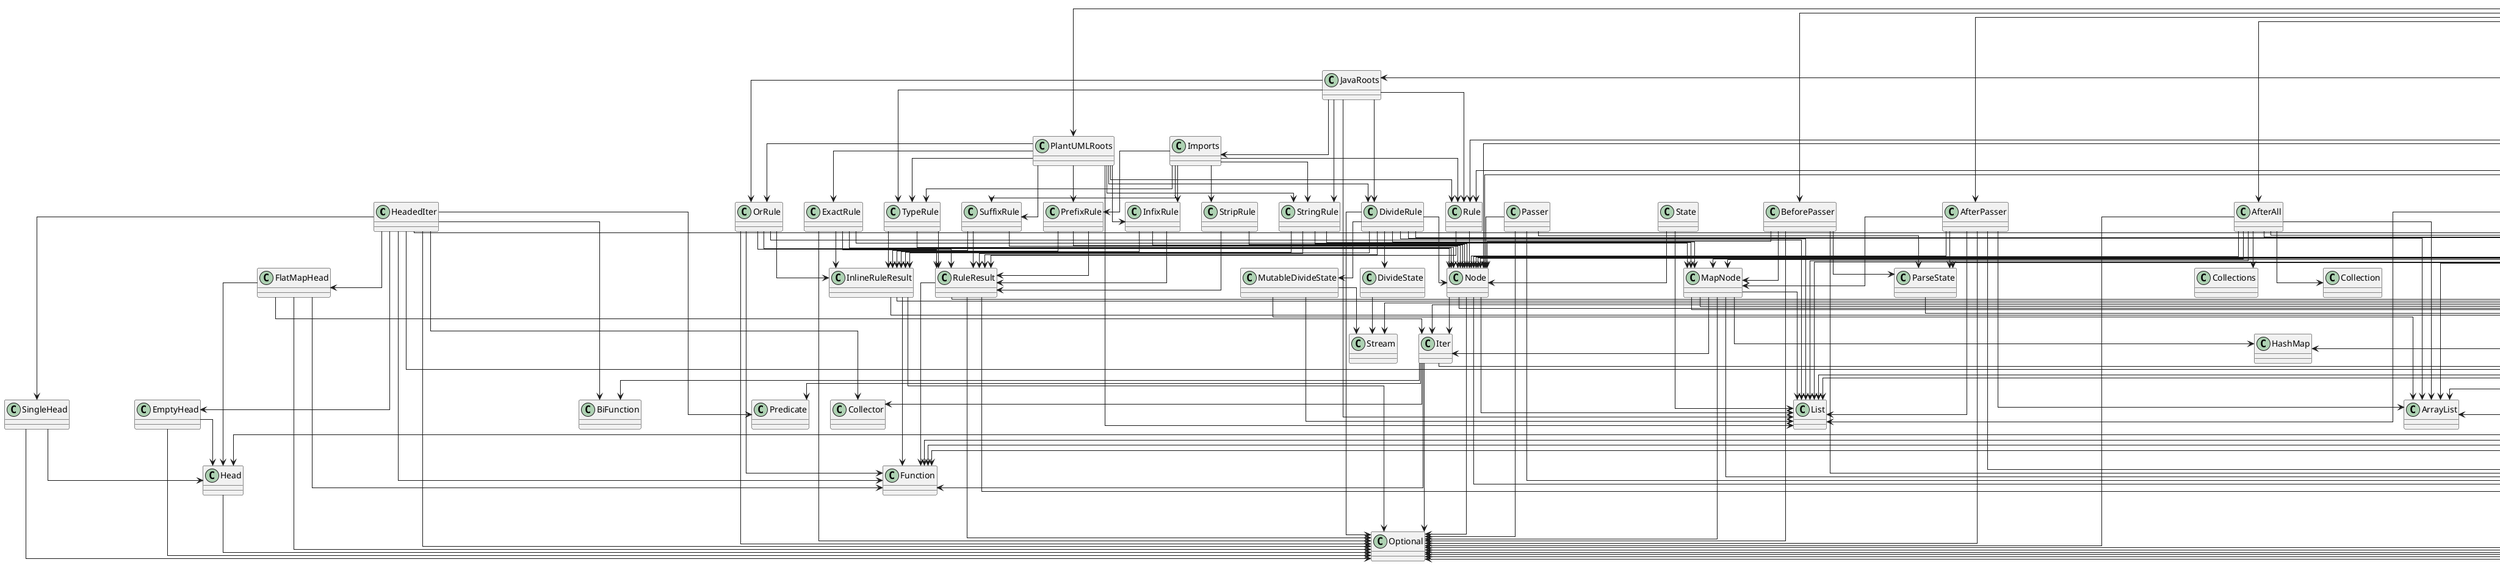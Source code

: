 @startuml
skinparam linetype ortho
class HeadedIter
HeadedIter --> Collector
HeadedIter --> EmptyHead
HeadedIter --> FlatMapHead
HeadedIter --> SingleHead
HeadedIter --> Ok
HeadedIter --> Result
HeadedIter --> Optional
HeadedIter --> BiFunction
HeadedIter --> Function
HeadedIter --> Predicate
class Roots
Roots --> Node
Roots --> Location
Roots --> Map
class All
All --> Node
All --> Location
All --> Map
class EmptyHead
EmptyHead --> Head
EmptyHead --> Optional
class JavaRoots
JavaRoots --> Imports
JavaRoots --> DivideRule
JavaRoots --> OrRule
JavaRoots --> Rule
JavaRoots --> StringRule
JavaRoots --> TypeRule
JavaRoots --> List
class RuleResult
RuleResult --> Tuple2
RuleResult --> Optional
RuleResult --> Function
RuleResult --> Supplier
class Sources
Sources --> Result
Sources --> IOException
Sources --> Map
class Iters
Iters --> Tuple2
Iters --> RangeHead
Iters --> ArrayList
Iters --> List
Iters --> Map
Iters --> Set
class PlantUMLRoots
PlantUMLRoots --> DivideRule
PlantUMLRoots --> ExactRule
PlantUMLRoots --> InfixRule
PlantUMLRoots --> OrRule
PlantUMLRoots --> PrefixRule
PlantUMLRoots --> Rule
PlantUMLRoots --> StringRule
PlantUMLRoots --> SuffixRule
PlantUMLRoots --> TypeRule
PlantUMLRoots --> List
class SafeFiles
SafeFiles --> Iter
SafeFiles --> Iters
SafeFiles --> Err
SafeFiles --> Ok
SafeFiles --> Result
SafeFiles --> IOException
SafeFiles --> Files
SafeFiles --> Path
SafeFiles --> Optional
SafeFiles --> Collectors
SafeFiles --> Stream
class Lexer
Lexer --> Location
Lexer --> Map
class StringRule
StringRule --> MapNode
StringRule --> Node
StringRule --> InlineRuleResult
StringRule --> RuleResult
class Tuple2
class PathSources
PathSources --> SafeFiles
PathSources --> Tuple2
PathSources --> MapCollector
PathSources --> ResultCollector
PathSources --> Result
PathSources --> IOException
PathSources --> Files
PathSources --> Path
PathSources --> Map
class BeforePasser
BeforePasser --> Tuple2
BeforePasser --> MapNode
BeforePasser --> Node
BeforePasser --> ParseState
BeforePasser --> Optional
class State
State --> Node
State --> List
class AfterPasser
AfterPasser --> Tuple2
AfterPasser --> MapNode
AfterPasser --> Node
AfterPasser --> ParseState
AfterPasser --> ArrayList
AfterPasser --> List
AfterPasser --> Optional
class Imports
Imports --> InfixRule
Imports --> PrefixRule
Imports --> Rule
Imports --> StringRule
Imports --> StripRule
Imports --> SuffixRule
Imports --> TypeRule
class Source
Source --> Result
Source --> IOException
class DivideState
DivideState --> Stream
class RuleGenerator
RuleGenerator --> Tuple2
RuleGenerator --> Iters
RuleGenerator --> MapCollector
RuleGenerator --> Node
RuleGenerator --> Rule
RuleGenerator --> Location
RuleGenerator --> Map
class Generator
Generator --> Location
Generator --> Map
class FlatMapHead
FlatMapHead --> Head
FlatMapHead --> Iter
FlatMapHead --> Optional
FlatMapHead --> Function
class Passer
Passer --> Tuple2
Passer --> Node
Passer --> ParseState
Passer --> Optional
class ResultCollector
ResultCollector --> Ok
ResultCollector --> Result
class InfixRule
InfixRule --> Node
InfixRule --> InlineRuleResult
InfixRule --> RuleResult
class PrefixRule
PrefixRule --> Node
PrefixRule --> InlineRuleResult
PrefixRule --> RuleResult
class MapCollector
MapCollector --> Tuple2
MapCollector --> HashMap
MapCollector --> Map
class CompileApplication
CompileApplication --> Location
CompileApplication --> Sources
CompileApplication --> Targets
CompileApplication --> Generator
CompileApplication --> Lexer
CompileApplication --> Parser
CompileApplication --> Roots
CompileApplication --> IOException
CompileApplication --> Map
CompileApplication --> Optional
class ExactRule
ExactRule --> MapNode
ExactRule --> Node
ExactRule --> InlineRuleResult
ExactRule --> RuleResult
ExactRule --> Optional
class PathSource
PathSource --> SafeFiles
PathSource --> Result
PathSource --> IOException
PathSource --> Path
PathSource --> ArrayList
PathSource --> List
class Collector
class Head
Head --> Optional
class TypeRule
TypeRule --> Node
TypeRule --> InlineRuleResult
TypeRule --> RuleResult
class Node
Node --> Tuple2
Node --> Iter
Node --> List
Node --> Map
Node --> Optional
class OrRule
OrRule --> Node
OrRule --> InlineRuleResult
OrRule --> RuleResult
OrRule --> List
OrRule --> Optional
OrRule --> Function
class ParseState
ParseState --> Location
class Rule
Rule --> Node
Rule --> RuleResult
class InlineRuleResult
InlineRuleResult --> Tuple2
InlineRuleResult --> Optional
InlineRuleResult --> Function
InlineRuleResult --> Supplier
class TreeParser
TreeParser --> Tuple2
TreeParser --> Iters
TreeParser --> MapCollector
TreeParser --> Node
TreeParser --> Location
TreeParser --> ParseState
TreeParser --> ArrayList
TreeParser --> List
TreeParser --> Map
class Location
Location --> List
class Parser
class PathTargets
PathTargets --> SafeFiles
PathTargets --> Iters
PathTargets --> IOException
PathTargets --> Files
PathTargets --> Path
PathTargets --> Map
PathTargets --> Optional
class SingleHead
SingleHead --> Head
SingleHead --> Optional
class StripRule
StripRule --> Node
StripRule --> RuleResult
class Iter
Iter --> Collector
Iter --> Result
Iter --> Optional
Iter --> BiFunction
Iter --> Function
Iter --> Predicate
class Ok
Ok --> Tuple2
Ok --> Function
Ok --> Supplier
class Application
Application --> IOException
Application --> Optional
class RangeHead
RangeHead --> Head
RangeHead --> Optional
class DivideRule
DivideRule --> MapNode
DivideRule --> Node
DivideRule --> DivideState
DivideRule --> MutableDivideState
DivideRule --> InlineRuleResult
DivideRule --> RuleResult
DivideRule --> ArrayList
DivideRule --> List
DivideRule --> Optional
DivideRule --> Collectors
class Err
Err --> Tuple2
Err --> Function
Err --> Supplier
class RuleLexer
RuleLexer --> Tuple2
RuleLexer --> Iters
RuleLexer --> MapCollector
RuleLexer --> MapNode
RuleLexer --> Node
RuleLexer --> Rule
RuleLexer --> Location
RuleLexer --> Map
class SuffixRule
SuffixRule --> Node
SuffixRule --> InlineRuleResult
SuffixRule --> RuleResult
class Result
Result --> Tuple2
Result --> Function
Result --> Supplier
class AfterAll
AfterAll --> MapNode
AfterAll --> Node
AfterAll --> Location
AfterAll --> ArrayList
AfterAll --> Collection
AfterAll --> Collections
AfterAll --> List
AfterAll --> Map
AfterAll --> Optional
class Main
Main --> Application
Main --> CompileApplication
Main --> JavaRoots
Main --> PlantUMLRoots
Main --> PathSources
Main --> PathTargets
Main --> Sources
Main --> Targets
Main --> AfterAll
Main --> AfterPasser
Main --> BeforePasser
Main --> Lexer
Main --> Parser
Main --> RuleGenerator
Main --> RuleLexer
Main --> TreeParser
Main --> IOException
Main --> Paths
class MutableDivideState
MutableDivideState --> ArrayList
MutableDivideState --> List
MutableDivideState --> Stream
class MapNode
MapNode --> Tuple2
MapNode --> Iter
MapNode --> Iters
MapNode --> HashMap
MapNode --> List
MapNode --> Map
MapNode --> Optional
class Targets
Targets --> IOException
Targets --> Map
Targets --> Optional
@enduml
